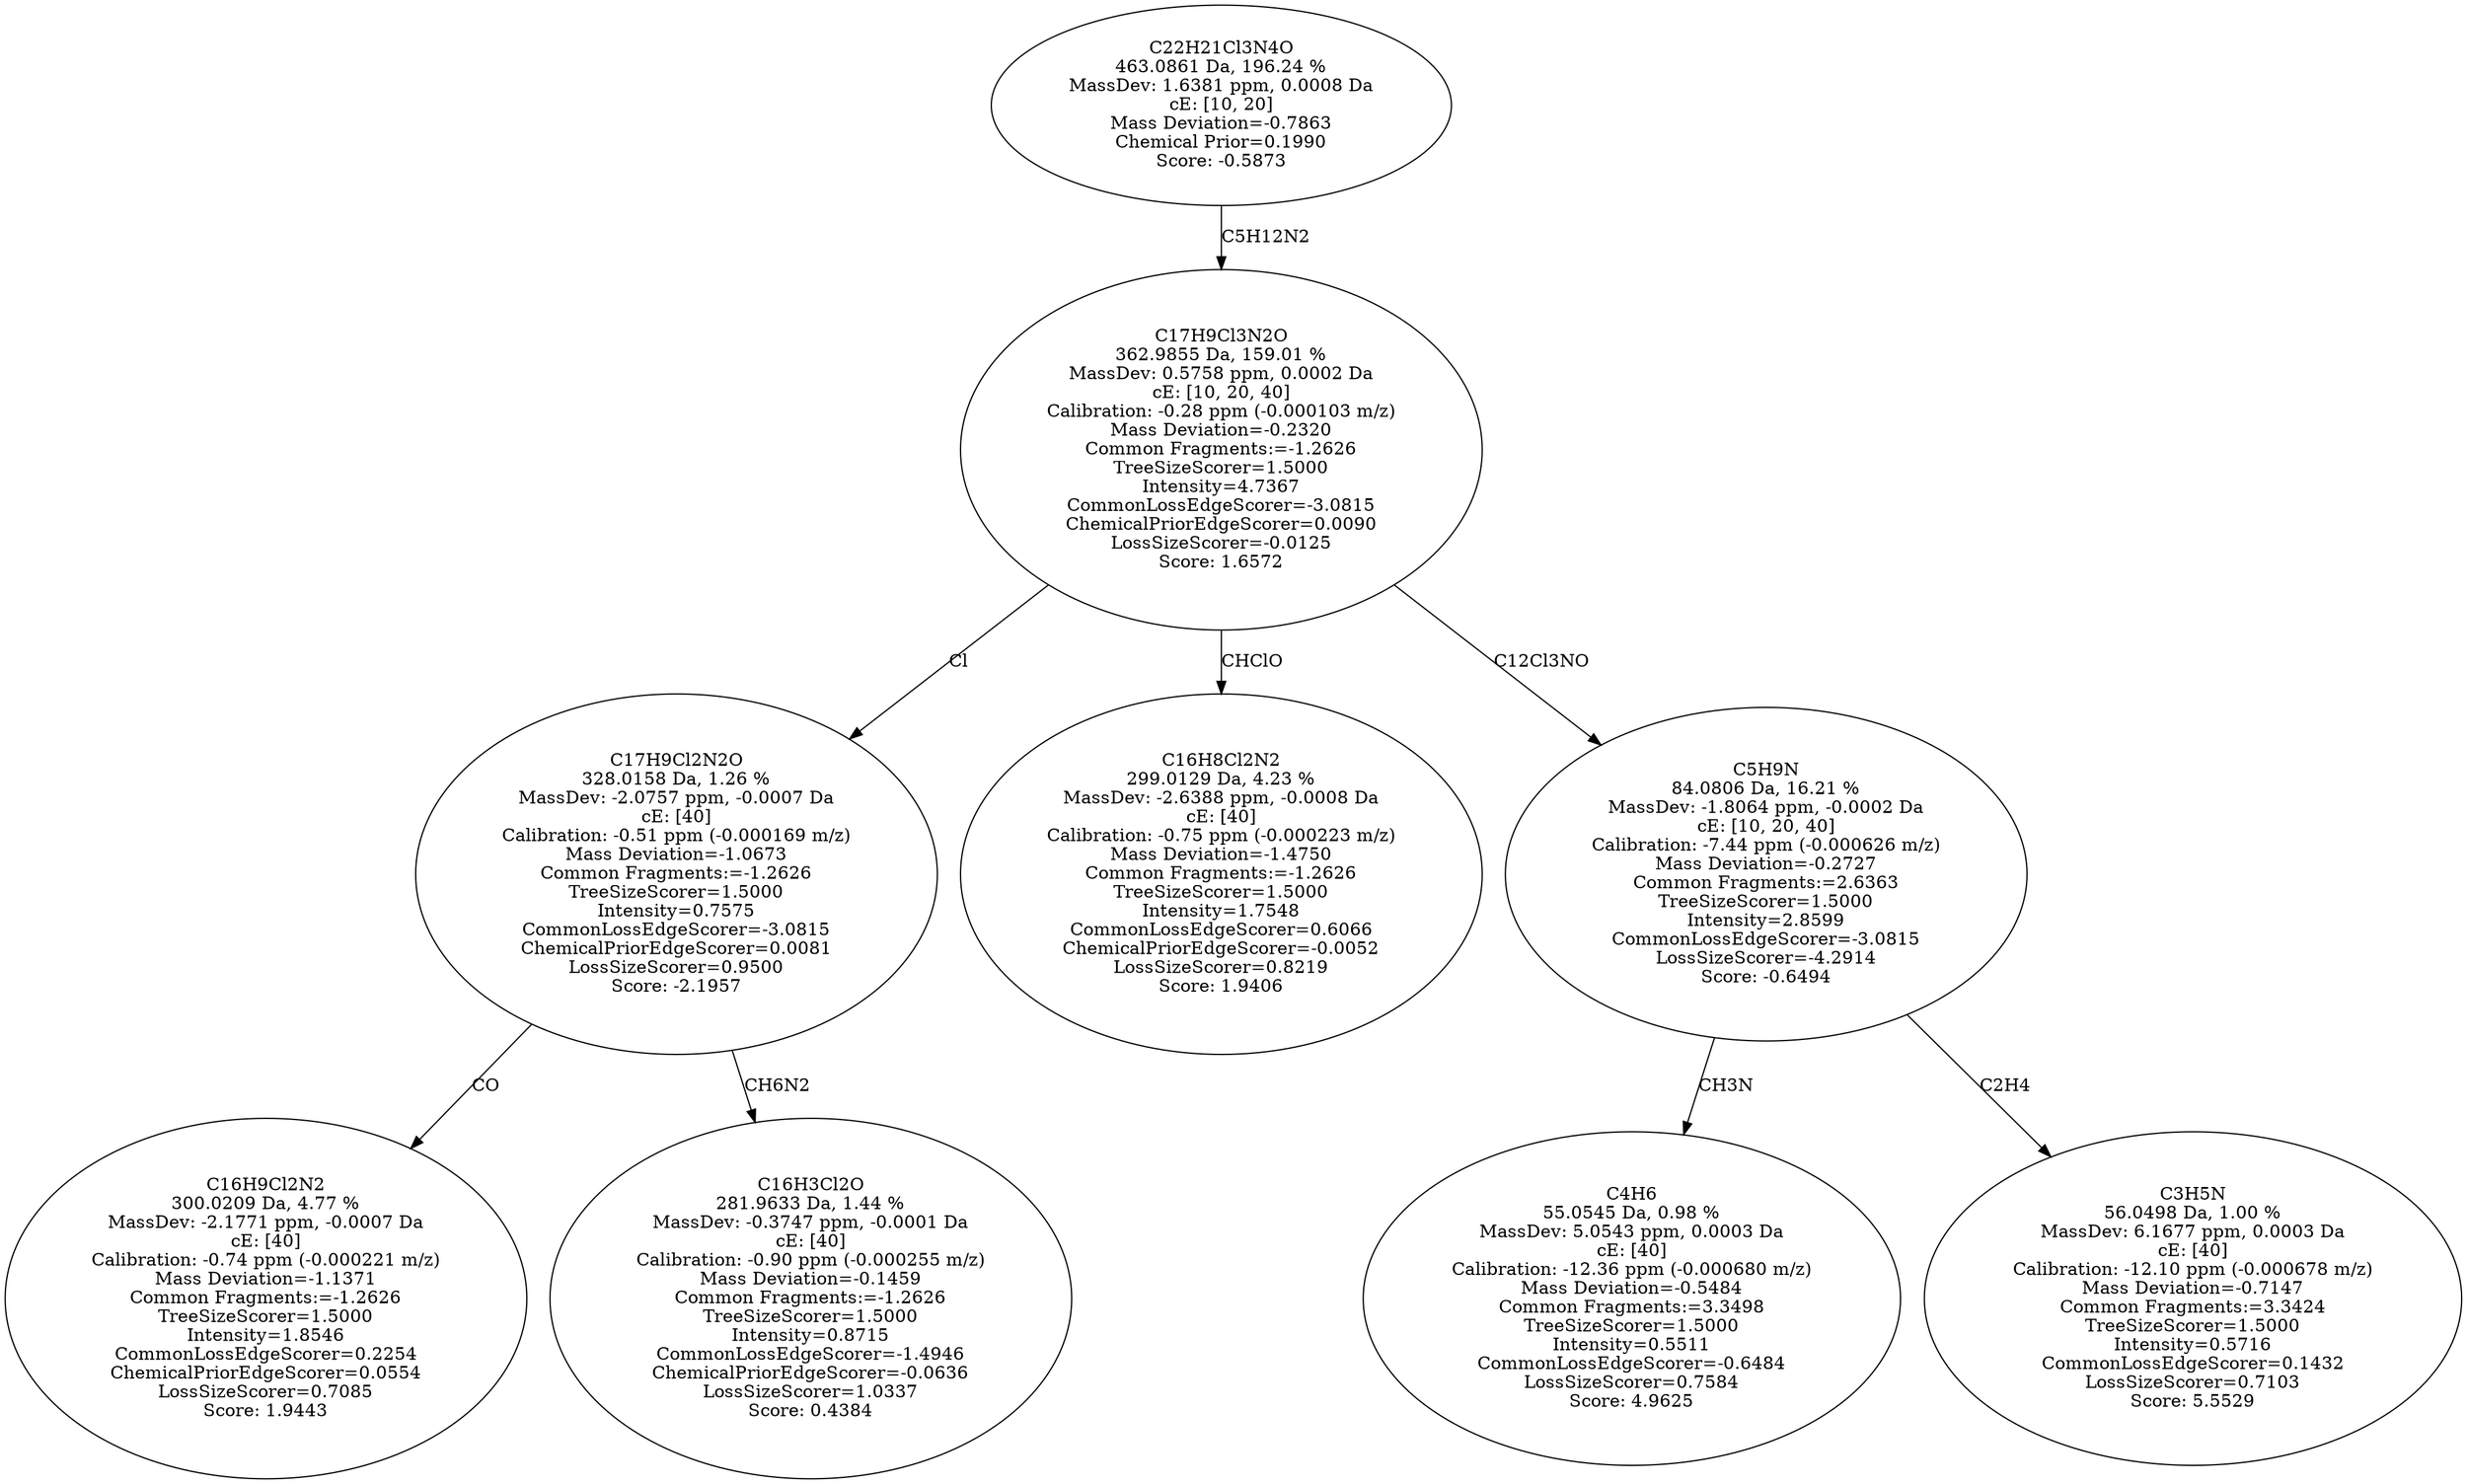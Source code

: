 strict digraph {
v1 [label="C16H9Cl2N2\n300.0209 Da, 4.77 %\nMassDev: -2.1771 ppm, -0.0007 Da\ncE: [40]\nCalibration: -0.74 ppm (-0.000221 m/z)\nMass Deviation=-1.1371\nCommon Fragments:=-1.2626\nTreeSizeScorer=1.5000\nIntensity=1.8546\nCommonLossEdgeScorer=0.2254\nChemicalPriorEdgeScorer=0.0554\nLossSizeScorer=0.7085\nScore: 1.9443"];
v2 [label="C16H3Cl2O\n281.9633 Da, 1.44 %\nMassDev: -0.3747 ppm, -0.0001 Da\ncE: [40]\nCalibration: -0.90 ppm (-0.000255 m/z)\nMass Deviation=-0.1459\nCommon Fragments:=-1.2626\nTreeSizeScorer=1.5000\nIntensity=0.8715\nCommonLossEdgeScorer=-1.4946\nChemicalPriorEdgeScorer=-0.0636\nLossSizeScorer=1.0337\nScore: 0.4384"];
v3 [label="C17H9Cl2N2O\n328.0158 Da, 1.26 %\nMassDev: -2.0757 ppm, -0.0007 Da\ncE: [40]\nCalibration: -0.51 ppm (-0.000169 m/z)\nMass Deviation=-1.0673\nCommon Fragments:=-1.2626\nTreeSizeScorer=1.5000\nIntensity=0.7575\nCommonLossEdgeScorer=-3.0815\nChemicalPriorEdgeScorer=0.0081\nLossSizeScorer=0.9500\nScore: -2.1957"];
v4 [label="C16H8Cl2N2\n299.0129 Da, 4.23 %\nMassDev: -2.6388 ppm, -0.0008 Da\ncE: [40]\nCalibration: -0.75 ppm (-0.000223 m/z)\nMass Deviation=-1.4750\nCommon Fragments:=-1.2626\nTreeSizeScorer=1.5000\nIntensity=1.7548\nCommonLossEdgeScorer=0.6066\nChemicalPriorEdgeScorer=-0.0052\nLossSizeScorer=0.8219\nScore: 1.9406"];
v5 [label="C4H6\n55.0545 Da, 0.98 %\nMassDev: 5.0543 ppm, 0.0003 Da\ncE: [40]\nCalibration: -12.36 ppm (-0.000680 m/z)\nMass Deviation=-0.5484\nCommon Fragments:=3.3498\nTreeSizeScorer=1.5000\nIntensity=0.5511\nCommonLossEdgeScorer=-0.6484\nLossSizeScorer=0.7584\nScore: 4.9625"];
v6 [label="C3H5N\n56.0498 Da, 1.00 %\nMassDev: 6.1677 ppm, 0.0003 Da\ncE: [40]\nCalibration: -12.10 ppm (-0.000678 m/z)\nMass Deviation=-0.7147\nCommon Fragments:=3.3424\nTreeSizeScorer=1.5000\nIntensity=0.5716\nCommonLossEdgeScorer=0.1432\nLossSizeScorer=0.7103\nScore: 5.5529"];
v7 [label="C5H9N\n84.0806 Da, 16.21 %\nMassDev: -1.8064 ppm, -0.0002 Da\ncE: [10, 20, 40]\nCalibration: -7.44 ppm (-0.000626 m/z)\nMass Deviation=-0.2727\nCommon Fragments:=2.6363\nTreeSizeScorer=1.5000\nIntensity=2.8599\nCommonLossEdgeScorer=-3.0815\nLossSizeScorer=-4.2914\nScore: -0.6494"];
v8 [label="C17H9Cl3N2O\n362.9855 Da, 159.01 %\nMassDev: 0.5758 ppm, 0.0002 Da\ncE: [10, 20, 40]\nCalibration: -0.28 ppm (-0.000103 m/z)\nMass Deviation=-0.2320\nCommon Fragments:=-1.2626\nTreeSizeScorer=1.5000\nIntensity=4.7367\nCommonLossEdgeScorer=-3.0815\nChemicalPriorEdgeScorer=0.0090\nLossSizeScorer=-0.0125\nScore: 1.6572"];
v9 [label="C22H21Cl3N4O\n463.0861 Da, 196.24 %\nMassDev: 1.6381 ppm, 0.0008 Da\ncE: [10, 20]\nMass Deviation=-0.7863\nChemical Prior=0.1990\nScore: -0.5873"];
v3 -> v1 [label="CO"];
v3 -> v2 [label="CH6N2"];
v8 -> v3 [label="Cl"];
v8 -> v4 [label="CHClO"];
v7 -> v5 [label="CH3N"];
v7 -> v6 [label="C2H4"];
v8 -> v7 [label="C12Cl3NO"];
v9 -> v8 [label="C5H12N2"];
}